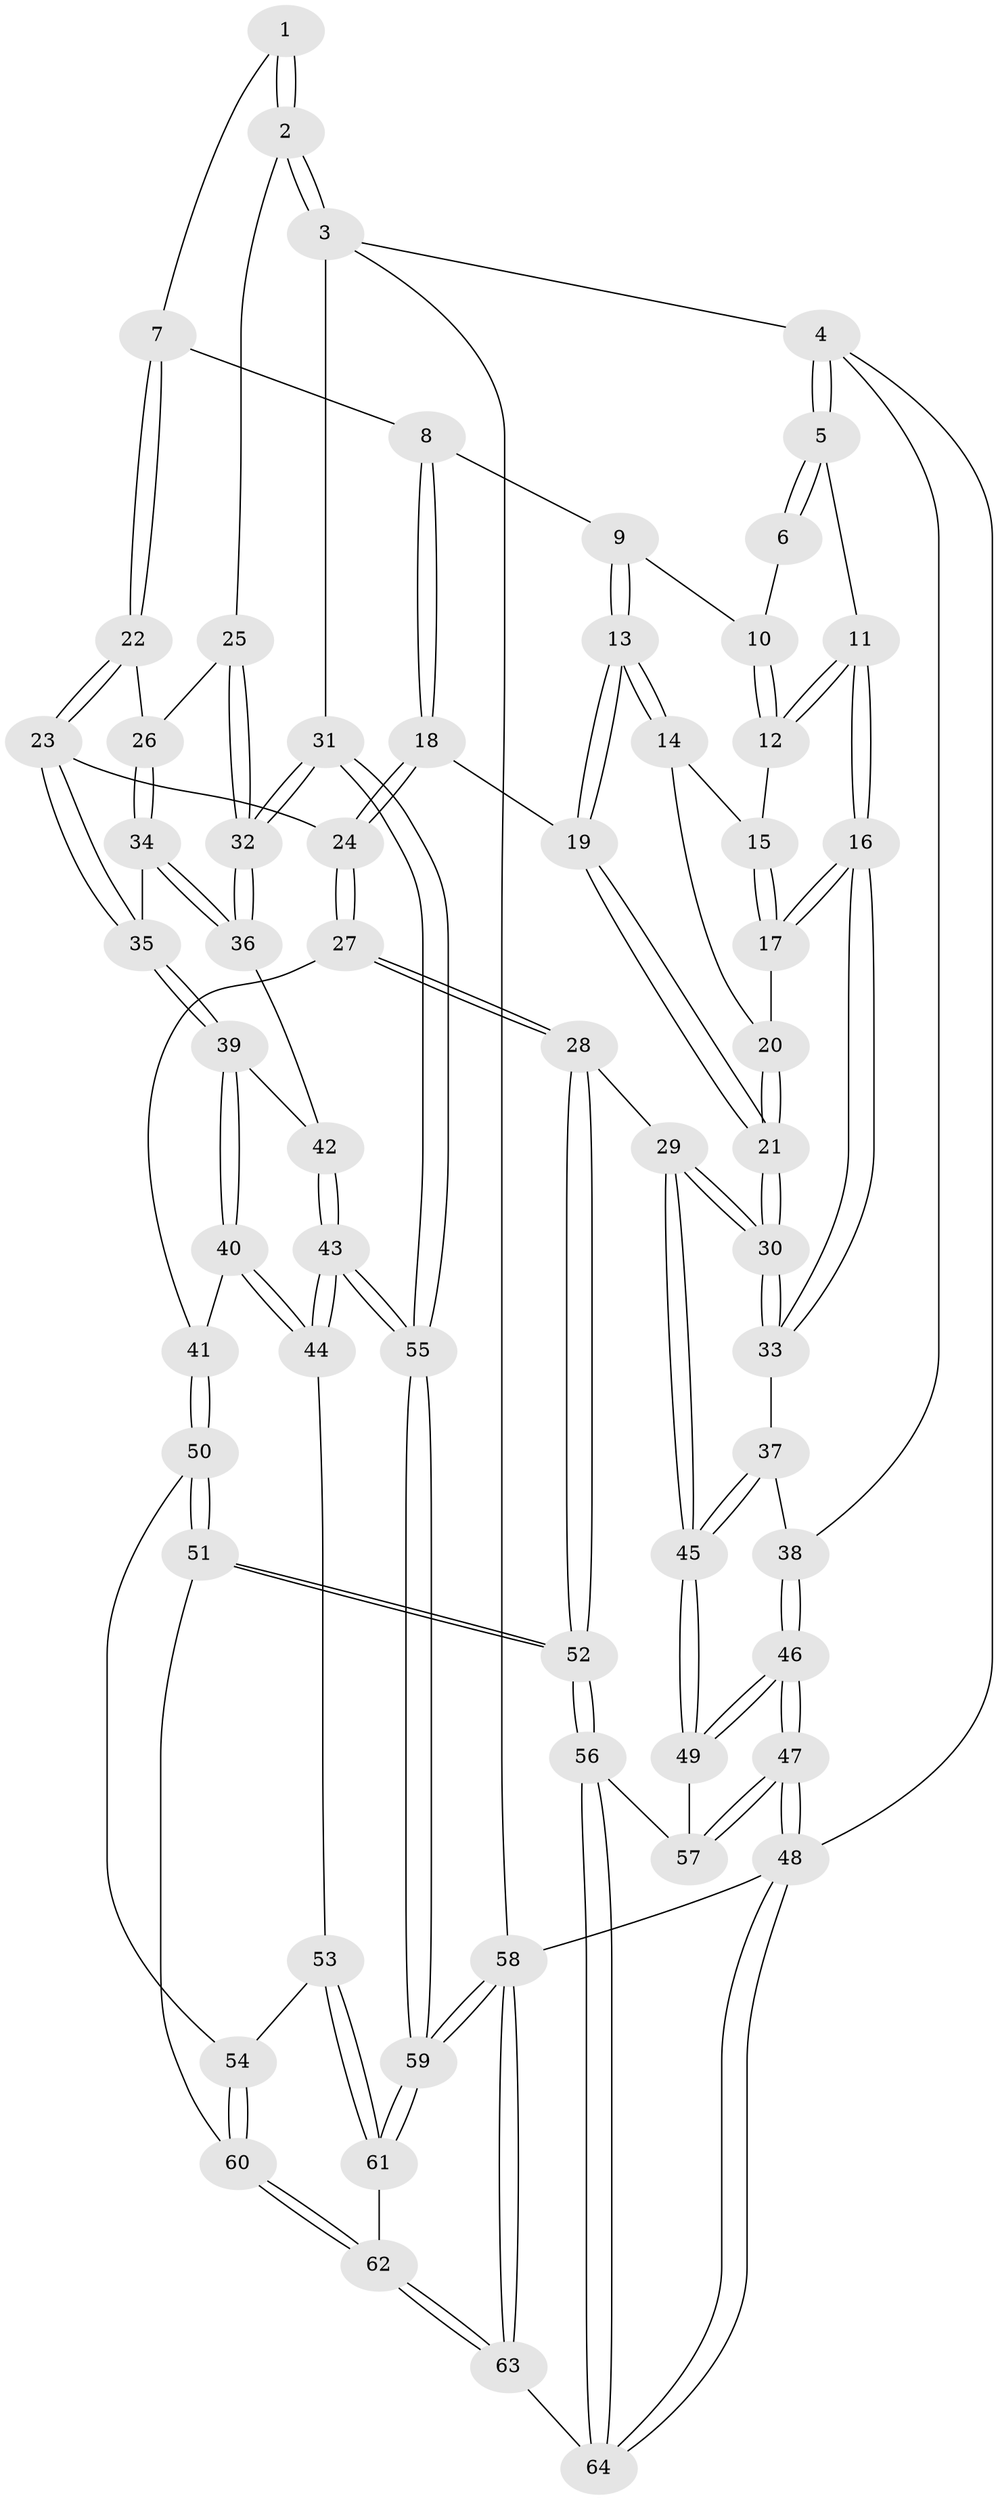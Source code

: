 // Generated by graph-tools (version 1.1) at 2025/38/03/09/25 02:38:22]
// undirected, 64 vertices, 157 edges
graph export_dot {
graph [start="1"]
  node [color=gray90,style=filled];
  1 [pos="+0.8371732459190641+0"];
  2 [pos="+1+0"];
  3 [pos="+1+0"];
  4 [pos="+0+0"];
  5 [pos="+0+0"];
  6 [pos="+0.48653856659747+0"];
  7 [pos="+0.7275097436337002+0.15654507137637153"];
  8 [pos="+0.6454722237157307+0.1381054624550988"];
  9 [pos="+0.5988475676208026+0.09751067928351706"];
  10 [pos="+0.48554017633947966+0"];
  11 [pos="+0.07657129551051974+0.06073278831352736"];
  12 [pos="+0.4092289047852241+0.07893311392875367"];
  13 [pos="+0.48682765135281936+0.2024683458262723"];
  14 [pos="+0.4240686883381548+0.1326770489003975"];
  15 [pos="+0.4074657208397112+0.09918095382434118"];
  16 [pos="+0.17938322012400865+0.24118738005370874"];
  17 [pos="+0.21573193467409085+0.22368218236830992"];
  18 [pos="+0.5616681913384398+0.2382030127800104"];
  19 [pos="+0.49237017931353916+0.21669536025210598"];
  20 [pos="+0.37678392316036324+0.22607538571922048"];
  21 [pos="+0.408750189994936+0.37252969872498387"];
  22 [pos="+0.7670920577351819+0.22476493964706076"];
  23 [pos="+0.6466113171636062+0.3391131397401156"];
  24 [pos="+0.6428520005774144+0.3413955437261278"];
  25 [pos="+0.8617913634615791+0.20478218238270351"];
  26 [pos="+0.7886404946921305+0.230228740680116"];
  27 [pos="+0.5587204848553261+0.5056526041240552"];
  28 [pos="+0.4156921134075197+0.5089640842626599"];
  29 [pos="+0.378544369906018+0.4950166135022195"];
  30 [pos="+0.3731764302109493+0.4834119446719658"];
  31 [pos="+1+0.4367711475354215"];
  32 [pos="+1+0.43629635704780423"];
  33 [pos="+0.18300401122983465+0.30620214789222305"];
  34 [pos="+0.8586364028515914+0.39242792668618415"];
  35 [pos="+0.8280401213841827+0.41877384371104903"];
  36 [pos="+1+0.437721837518838"];
  37 [pos="+0+0.44269589506598084"];
  38 [pos="+0+0.45706362237291553"];
  39 [pos="+0.7791772757318179+0.4984482794883806"];
  40 [pos="+0.6813594021503901+0.5464685575579665"];
  41 [pos="+0.59664199425614+0.5315360589067009"];
  42 [pos="+0.8797645840336564+0.5493104139318546"];
  43 [pos="+0.8449394262825219+0.7305356290275916"];
  44 [pos="+0.8408728323956174+0.730169148928676"];
  45 [pos="+0.22288298201642376+0.6329119504623254"];
  46 [pos="+0+0.7015773006497434"];
  47 [pos="+0+0.993767035113897"];
  48 [pos="+0+1"];
  49 [pos="+0.21048602423230717+0.6607279849193586"];
  50 [pos="+0.5986569171609909+0.5498745835074419"];
  51 [pos="+0.60333279411422+0.7755701021556836"];
  52 [pos="+0.4588397177451385+0.7861218795147578"];
  53 [pos="+0.8000318628276895+0.7545839169700941"];
  54 [pos="+0.7128374547065279+0.7646262122683511"];
  55 [pos="+1+0.9216593541649457"];
  56 [pos="+0.3516131757816631+0.9736505041774786"];
  57 [pos="+0.21408947541175896+0.810553300360644"];
  58 [pos="+1+1"];
  59 [pos="+1+1"];
  60 [pos="+0.6254266601522768+0.7950171184965759"];
  61 [pos="+0.7399313297868056+0.8912767336982098"];
  62 [pos="+0.6368722368412472+0.9628786446875583"];
  63 [pos="+0.5819106786117285+1"];
  64 [pos="+0.3810973148821867+1"];
  1 -- 2;
  1 -- 2;
  1 -- 7;
  2 -- 3;
  2 -- 3;
  2 -- 25;
  3 -- 4;
  3 -- 31;
  3 -- 58;
  4 -- 5;
  4 -- 5;
  4 -- 38;
  4 -- 48;
  5 -- 6;
  5 -- 6;
  5 -- 11;
  6 -- 10;
  7 -- 8;
  7 -- 22;
  7 -- 22;
  8 -- 9;
  8 -- 18;
  8 -- 18;
  9 -- 10;
  9 -- 13;
  9 -- 13;
  10 -- 12;
  10 -- 12;
  11 -- 12;
  11 -- 12;
  11 -- 16;
  11 -- 16;
  12 -- 15;
  13 -- 14;
  13 -- 14;
  13 -- 19;
  13 -- 19;
  14 -- 15;
  14 -- 20;
  15 -- 17;
  15 -- 17;
  16 -- 17;
  16 -- 17;
  16 -- 33;
  16 -- 33;
  17 -- 20;
  18 -- 19;
  18 -- 24;
  18 -- 24;
  19 -- 21;
  19 -- 21;
  20 -- 21;
  20 -- 21;
  21 -- 30;
  21 -- 30;
  22 -- 23;
  22 -- 23;
  22 -- 26;
  23 -- 24;
  23 -- 35;
  23 -- 35;
  24 -- 27;
  24 -- 27;
  25 -- 26;
  25 -- 32;
  25 -- 32;
  26 -- 34;
  26 -- 34;
  27 -- 28;
  27 -- 28;
  27 -- 41;
  28 -- 29;
  28 -- 52;
  28 -- 52;
  29 -- 30;
  29 -- 30;
  29 -- 45;
  29 -- 45;
  30 -- 33;
  30 -- 33;
  31 -- 32;
  31 -- 32;
  31 -- 55;
  31 -- 55;
  32 -- 36;
  32 -- 36;
  33 -- 37;
  34 -- 35;
  34 -- 36;
  34 -- 36;
  35 -- 39;
  35 -- 39;
  36 -- 42;
  37 -- 38;
  37 -- 45;
  37 -- 45;
  38 -- 46;
  38 -- 46;
  39 -- 40;
  39 -- 40;
  39 -- 42;
  40 -- 41;
  40 -- 44;
  40 -- 44;
  41 -- 50;
  41 -- 50;
  42 -- 43;
  42 -- 43;
  43 -- 44;
  43 -- 44;
  43 -- 55;
  43 -- 55;
  44 -- 53;
  45 -- 49;
  45 -- 49;
  46 -- 47;
  46 -- 47;
  46 -- 49;
  46 -- 49;
  47 -- 48;
  47 -- 48;
  47 -- 57;
  47 -- 57;
  48 -- 64;
  48 -- 64;
  48 -- 58;
  49 -- 57;
  50 -- 51;
  50 -- 51;
  50 -- 54;
  51 -- 52;
  51 -- 52;
  51 -- 60;
  52 -- 56;
  52 -- 56;
  53 -- 54;
  53 -- 61;
  53 -- 61;
  54 -- 60;
  54 -- 60;
  55 -- 59;
  55 -- 59;
  56 -- 57;
  56 -- 64;
  56 -- 64;
  58 -- 59;
  58 -- 59;
  58 -- 63;
  58 -- 63;
  59 -- 61;
  59 -- 61;
  60 -- 62;
  60 -- 62;
  61 -- 62;
  62 -- 63;
  62 -- 63;
  63 -- 64;
}
